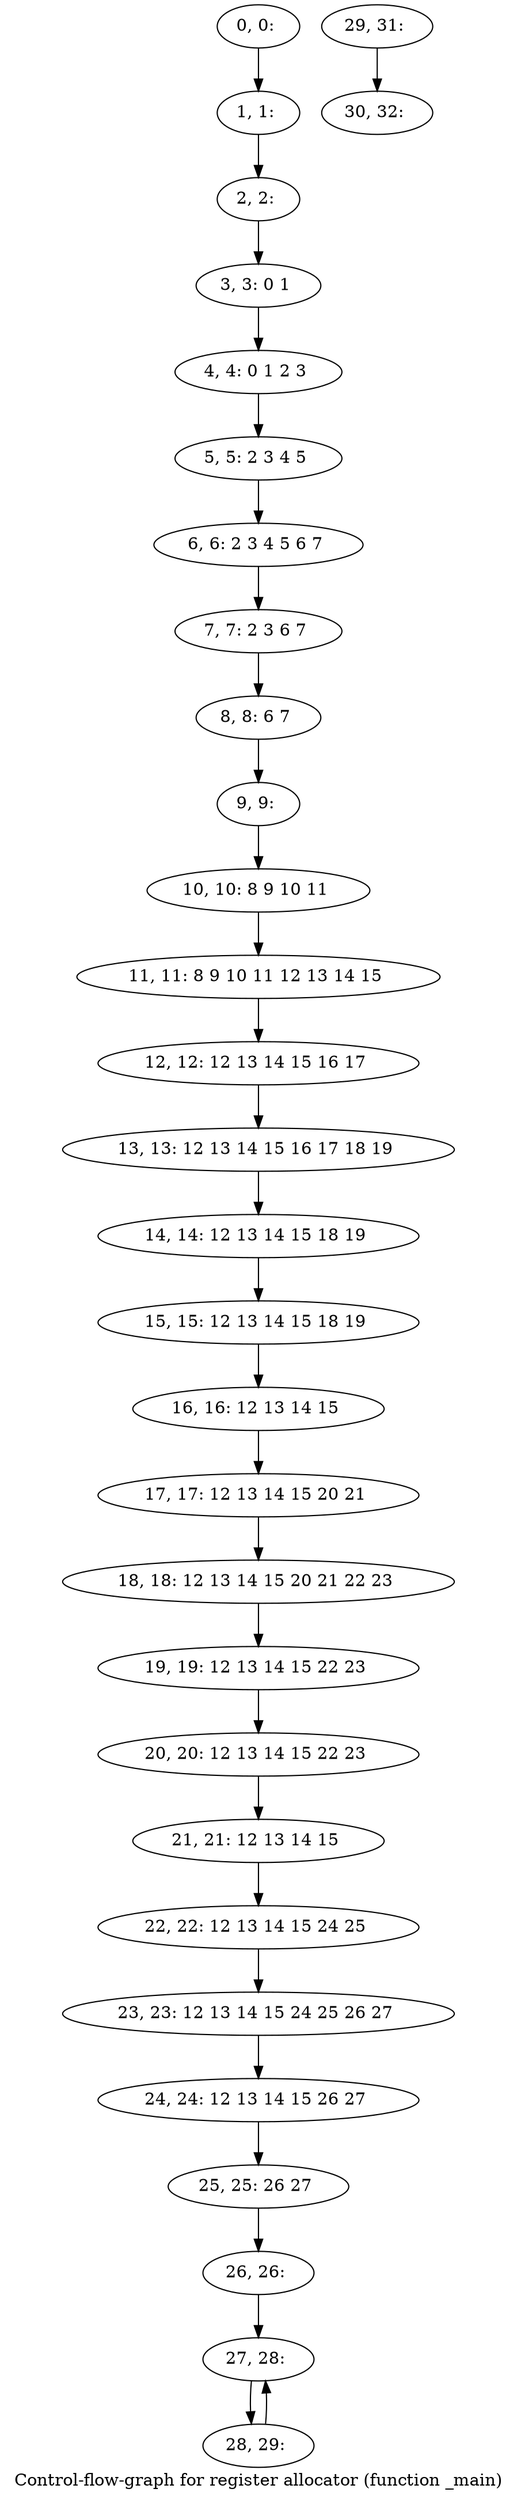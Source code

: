 digraph G {
graph [label="Control-flow-graph for register allocator (function _main)"]
0[label="0, 0: "];
1[label="1, 1: "];
2[label="2, 2: "];
3[label="3, 3: 0 1 "];
4[label="4, 4: 0 1 2 3 "];
5[label="5, 5: 2 3 4 5 "];
6[label="6, 6: 2 3 4 5 6 7 "];
7[label="7, 7: 2 3 6 7 "];
8[label="8, 8: 6 7 "];
9[label="9, 9: "];
10[label="10, 10: 8 9 10 11 "];
11[label="11, 11: 8 9 10 11 12 13 14 15 "];
12[label="12, 12: 12 13 14 15 16 17 "];
13[label="13, 13: 12 13 14 15 16 17 18 19 "];
14[label="14, 14: 12 13 14 15 18 19 "];
15[label="15, 15: 12 13 14 15 18 19 "];
16[label="16, 16: 12 13 14 15 "];
17[label="17, 17: 12 13 14 15 20 21 "];
18[label="18, 18: 12 13 14 15 20 21 22 23 "];
19[label="19, 19: 12 13 14 15 22 23 "];
20[label="20, 20: 12 13 14 15 22 23 "];
21[label="21, 21: 12 13 14 15 "];
22[label="22, 22: 12 13 14 15 24 25 "];
23[label="23, 23: 12 13 14 15 24 25 26 27 "];
24[label="24, 24: 12 13 14 15 26 27 "];
25[label="25, 25: 26 27 "];
26[label="26, 26: "];
27[label="27, 28: "];
28[label="28, 29: "];
29[label="29, 31: "];
30[label="30, 32: "];
0->1 ;
1->2 ;
2->3 ;
3->4 ;
4->5 ;
5->6 ;
6->7 ;
7->8 ;
8->9 ;
9->10 ;
10->11 ;
11->12 ;
12->13 ;
13->14 ;
14->15 ;
15->16 ;
16->17 ;
17->18 ;
18->19 ;
19->20 ;
20->21 ;
21->22 ;
22->23 ;
23->24 ;
24->25 ;
25->26 ;
26->27 ;
27->28 ;
28->27 ;
29->30 ;
}
